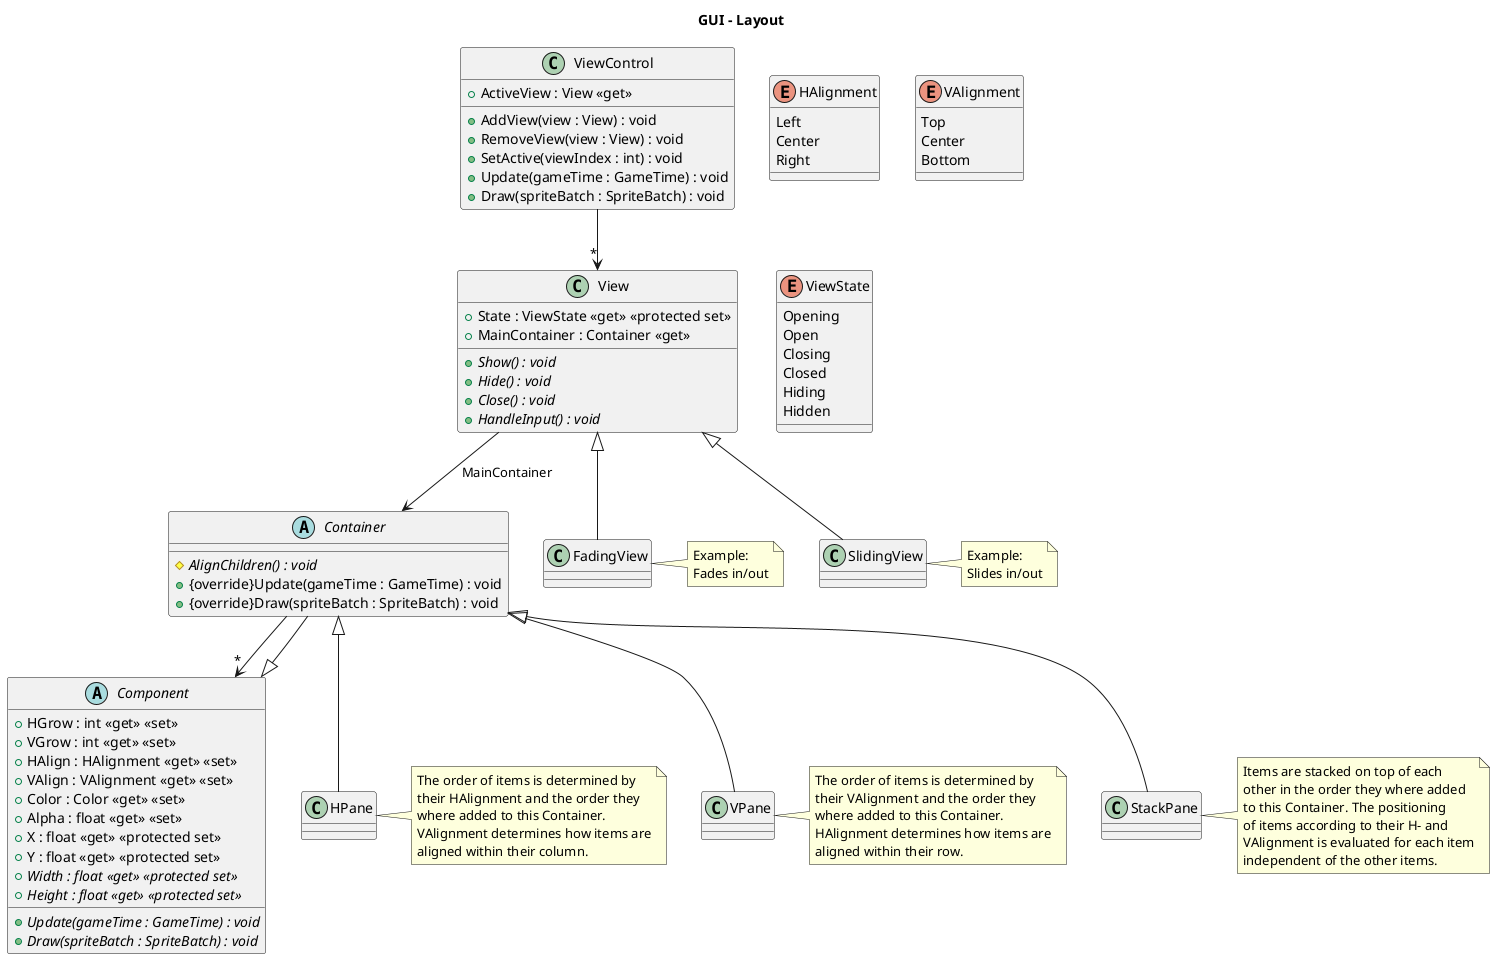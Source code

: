 @startuml LayoutPanes
''''''''''
' Page 1 '
''''''''''
title GUI - Layout

enum HAlignment {
    Left
    Center
    Right
}

enum VAlignment {
    Top
    Center
    Bottom
}

enum ViewState {
    Opening
    Open
    Closing
    Closed
    Hiding
    Hidden
}

class ViewControl {
    + ActiveView : View <<get>>
    + AddView(view : View) : void
    + RemoveView(view : View) : void
    + SetActive(viewIndex : int) : void
    + Update(gameTime : GameTime) : void
    + Draw(spriteBatch : SpriteBatch) : void
}

class View {
    + State : ViewState <<get>> <<protected set>>
    + MainContainer : Container <<get>>
    + {abstract}Show() : void
    + {abstract}Hide() : void
    + {abstract}Close() : void
    + {abstract}HandleInput() : void
}

class FadingView
note right: Example:\nFades in/out

class SlidingView
note right: Example:\nSlides in/out

abstract class Component {
    + HGrow : int <<get>> <<set>>
    + VGrow : int <<get>> <<set>>
    + HAlign : HAlignment <<get>> <<set>>
    + VAlign : VAlignment <<get>> <<set>>
    + Color : Color <<get>> <<set>>
    + Alpha : float <<get>> <<set>>
    + X : float <<get>> <<protected set>>
    + Y : float <<get>> <<protected set>>
    + {abstract}Width : float <<get>> <<protected set>>
    + {abstract}Height : float <<get>> <<protected set>>
    + {abstract}Update(gameTime : GameTime) : void
    + {abstract}Draw(spriteBatch : SpriteBatch) : void
}

abstract class Container {
    # {abstract}AlignChildren() : void
    + {override}Update(gameTime : GameTime) : void
    + {override}Draw(spriteBatch : SpriteBatch) : void
}

class HPane
note right
The order of items is determined by
their HAlignment and the order they
where added to this Container.
VAlignment determines how items are
aligned within their column.
end note

class VPane
note right
The order of items is determined by
their VAlignment and the order they
where added to this Container.
HAlignment determines how items are
aligned within their row.
end note

class StackPane
note right
Items are stacked on top of each
other in the order they where added
to this Container. The positioning
of items according to their H- and
VAlignment is evaluated for each item
independent of the other items.
end note

FadingView -up-|> View
SlidingView -up-|> View
Container -up-|> Component
HPane -up-|> Container
VPane -up-|> Container
StackPane -up-|> Container
ViewControl --> "*" View
View --> Container : MainContainer
Container --> "*" Component

''''''''''
' Page 2 '
''''''''''
newpage
title GUI - Controls

enum Alignment {
    Horizontal
    RHorizontal
    Vertical
    RVertical
}

abstract class Component
abstract class Control {
    + Disabled : bool <<get>> <<set>>
    + ActionEvent : ActionEventHandler
    + TouchInputEvent: TouchEventHandler
    + KeyPressedEvent : KeyboardEventHandler
    + KeyReleasedEvent : KeyboardEventHandler
    + MouseClickedEvent : MouseEventHandler
    + MouseReleasedEvent : MouseEventHandler
    + {override}Update(gameTime : GameTime) : void
    # {virtual}HandleInput() : void
    # {virtual}OnAction() : void
    # {virtual}OnTouchInput() : void
    # {virtual}OnKeyPressed() : void
    # {virtual}OnKeyReleased() : void
    # {virtual}OnMouseClicked() : void
    # {virtual}OnMouseReleased() : void
}

interface Toggable {
    + Toggled : bool <<get>> <<set>>
}

interface Selectable {
    + Selected : bool <<get>> <<set>>
}

interface Alignable {
    + Align : Alignment <<get>> <<set>>
}

class Checkbox
class Radiobox
class RadioGroup

class Textbox
class Scrollbar
class Progressbar

abstract class Menu {
    + SelectedIndex : int <<get>> <<protected set>>
    + SelectedItem : Selectable <<get>> <<protected set>>
    # {abstract}AlignItems() : void
}

class HList
class VList

class MenuItem {
    + Font : Font2D <<get>> <<set>>
    + Text : string <<get>> <<set>>
    + Image : Image2D <<get>> <<set>>
}

Control -up-|> Component
MenuItem -up-|> Control
MenuItem ..|> Selectable
MenuItem ..|> Alignable
Checkbox -up-|> Control
Checkbox ..|> Toggable
Checkbox ..|> Selectable
Checkbox ..|> Alignable
Radiobox -up-|> Control
Radiobox ..|> Toggable
Radiobox ..|> Selectable
Radiobox ..|> Alignable
Textbox -up-|> Control
Textbox ..|> Alignable
Scrollbar -up-|> Control
Scrollbar ..|> Alignable
Progressbar -up-|> Control
Progressbar ..|> Alignable
Menu -up-|> Control
HList -right-|> Menu
VList -left-|> Menu

Menu --> "*" Selectable
RadioGroup -up-> "*" Radiobox
Radiobox -up-> "0, 1" RadioGroup : Group

@enduml